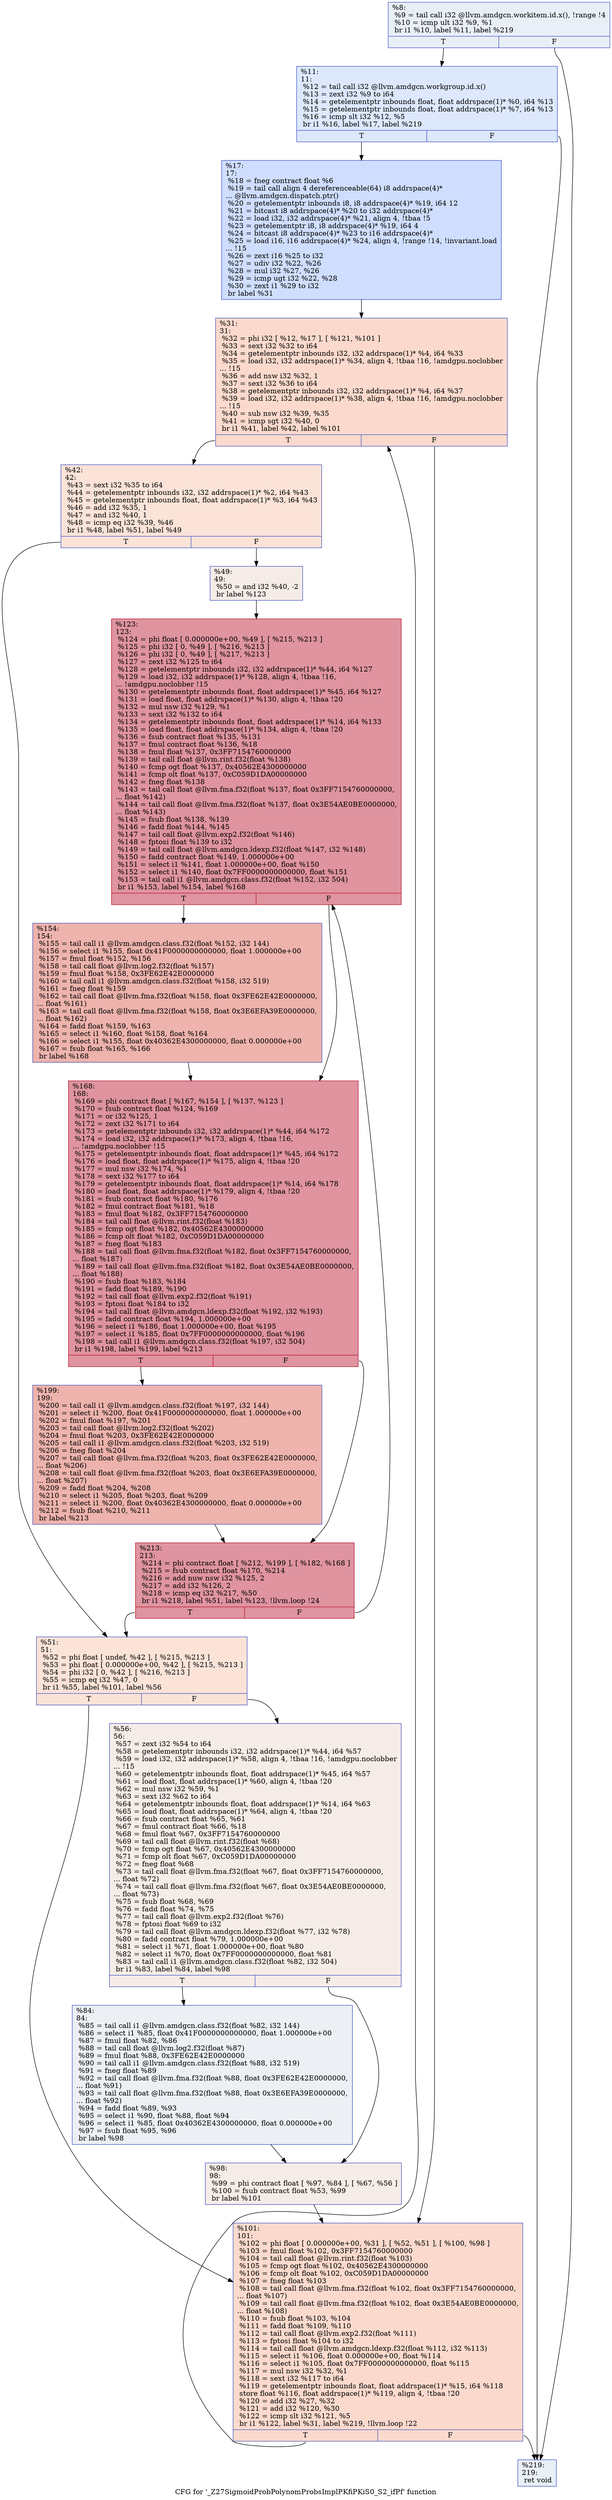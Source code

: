 digraph "CFG for '_Z27SigmoidProbPolynomProbsImplPKfiPKiS0_S2_ifPf' function" {
	label="CFG for '_Z27SigmoidProbPolynomProbsImplPKfiPKiS0_S2_ifPf' function";

	Node0x5768130 [shape=record,color="#3d50c3ff", style=filled, fillcolor="#cedaeb70",label="{%8:\l  %9 = tail call i32 @llvm.amdgcn.workitem.id.x(), !range !4\l  %10 = icmp ult i32 %9, %1\l  br i1 %10, label %11, label %219\l|{<s0>T|<s1>F}}"];
	Node0x5768130:s0 -> Node0x57680d0;
	Node0x5768130:s1 -> Node0x5768fe0;
	Node0x57680d0 [shape=record,color="#3d50c3ff", style=filled, fillcolor="#b2ccfb70",label="{%11:\l11:                                               \l  %12 = tail call i32 @llvm.amdgcn.workgroup.id.x()\l  %13 = zext i32 %9 to i64\l  %14 = getelementptr inbounds float, float addrspace(1)* %0, i64 %13\l  %15 = getelementptr inbounds float, float addrspace(1)* %7, i64 %13\l  %16 = icmp slt i32 %12, %5\l  br i1 %16, label %17, label %219\l|{<s0>T|<s1>F}}"];
	Node0x57680d0:s0 -> Node0x57681c0;
	Node0x57680d0:s1 -> Node0x5768fe0;
	Node0x57681c0 [shape=record,color="#3d50c3ff", style=filled, fillcolor="#93b5fe70",label="{%17:\l17:                                               \l  %18 = fneg contract float %6\l  %19 = tail call align 4 dereferenceable(64) i8 addrspace(4)*\l... @llvm.amdgcn.dispatch.ptr()\l  %20 = getelementptr inbounds i8, i8 addrspace(4)* %19, i64 12\l  %21 = bitcast i8 addrspace(4)* %20 to i32 addrspace(4)*\l  %22 = load i32, i32 addrspace(4)* %21, align 4, !tbaa !5\l  %23 = getelementptr i8, i8 addrspace(4)* %19, i64 4\l  %24 = bitcast i8 addrspace(4)* %23 to i16 addrspace(4)*\l  %25 = load i16, i16 addrspace(4)* %24, align 4, !range !14, !invariant.load\l... !15\l  %26 = zext i16 %25 to i32\l  %27 = udiv i32 %22, %26\l  %28 = mul i32 %27, %26\l  %29 = icmp ugt i32 %22, %28\l  %30 = zext i1 %29 to i32\l  br label %31\l}"];
	Node0x57681c0 -> Node0x576a9c0;
	Node0x576a9c0 [shape=record,color="#3d50c3ff", style=filled, fillcolor="#f7ac8e70",label="{%31:\l31:                                               \l  %32 = phi i32 [ %12, %17 ], [ %121, %101 ]\l  %33 = sext i32 %32 to i64\l  %34 = getelementptr inbounds i32, i32 addrspace(1)* %4, i64 %33\l  %35 = load i32, i32 addrspace(1)* %34, align 4, !tbaa !16, !amdgpu.noclobber\l... !15\l  %36 = add nsw i32 %32, 1\l  %37 = sext i32 %36 to i64\l  %38 = getelementptr inbounds i32, i32 addrspace(1)* %4, i64 %37\l  %39 = load i32, i32 addrspace(1)* %38, align 4, !tbaa !16, !amdgpu.noclobber\l... !15\l  %40 = sub nsw i32 %39, %35\l  %41 = icmp sgt i32 %40, 0\l  br i1 %41, label %42, label %101\l|{<s0>T|<s1>F}}"];
	Node0x576a9c0:s0 -> Node0x576bff0;
	Node0x576a9c0:s1 -> Node0x576aac0;
	Node0x576bff0 [shape=record,color="#3d50c3ff", style=filled, fillcolor="#f6bfa670",label="{%42:\l42:                                               \l  %43 = sext i32 %35 to i64\l  %44 = getelementptr inbounds i32, i32 addrspace(1)* %2, i64 %43\l  %45 = getelementptr inbounds float, float addrspace(1)* %3, i64 %43\l  %46 = add i32 %35, 1\l  %47 = and i32 %40, 1\l  %48 = icmp eq i32 %39, %46\l  br i1 %48, label %51, label %49\l|{<s0>T|<s1>F}}"];
	Node0x576bff0:s0 -> Node0x576c490;
	Node0x576bff0:s1 -> Node0x576c4e0;
	Node0x576c4e0 [shape=record,color="#3d50c3ff", style=filled, fillcolor="#ead5c970",label="{%49:\l49:                                               \l  %50 = and i32 %40, -2\l  br label %123\l}"];
	Node0x576c4e0 -> Node0x576c6e0;
	Node0x576c490 [shape=record,color="#3d50c3ff", style=filled, fillcolor="#f6bfa670",label="{%51:\l51:                                               \l  %52 = phi float [ undef, %42 ], [ %215, %213 ]\l  %53 = phi float [ 0.000000e+00, %42 ], [ %215, %213 ]\l  %54 = phi i32 [ 0, %42 ], [ %216, %213 ]\l  %55 = icmp eq i32 %47, 0\l  br i1 %55, label %101, label %56\l|{<s0>T|<s1>F}}"];
	Node0x576c490:s0 -> Node0x576aac0;
	Node0x576c490:s1 -> Node0x576d9e0;
	Node0x576d9e0 [shape=record,color="#3d50c3ff", style=filled, fillcolor="#ead5c970",label="{%56:\l56:                                               \l  %57 = zext i32 %54 to i64\l  %58 = getelementptr inbounds i32, i32 addrspace(1)* %44, i64 %57\l  %59 = load i32, i32 addrspace(1)* %58, align 4, !tbaa !16, !amdgpu.noclobber\l... !15\l  %60 = getelementptr inbounds float, float addrspace(1)* %45, i64 %57\l  %61 = load float, float addrspace(1)* %60, align 4, !tbaa !20\l  %62 = mul nsw i32 %59, %1\l  %63 = sext i32 %62 to i64\l  %64 = getelementptr inbounds float, float addrspace(1)* %14, i64 %63\l  %65 = load float, float addrspace(1)* %64, align 4, !tbaa !20\l  %66 = fsub contract float %65, %61\l  %67 = fmul contract float %66, %18\l  %68 = fmul float %67, 0x3FF7154760000000\l  %69 = tail call float @llvm.rint.f32(float %68)\l  %70 = fcmp ogt float %67, 0x40562E4300000000\l  %71 = fcmp olt float %67, 0xC059D1DA00000000\l  %72 = fneg float %68\l  %73 = tail call float @llvm.fma.f32(float %67, float 0x3FF7154760000000,\l... float %72)\l  %74 = tail call float @llvm.fma.f32(float %67, float 0x3E54AE0BE0000000,\l... float %73)\l  %75 = fsub float %68, %69\l  %76 = fadd float %74, %75\l  %77 = tail call float @llvm.exp2.f32(float %76)\l  %78 = fptosi float %69 to i32\l  %79 = tail call float @llvm.amdgcn.ldexp.f32(float %77, i32 %78)\l  %80 = fadd contract float %79, 1.000000e+00\l  %81 = select i1 %71, float 1.000000e+00, float %80\l  %82 = select i1 %70, float 0x7FF0000000000000, float %81\l  %83 = tail call i1 @llvm.amdgcn.class.f32(float %82, i32 504)\l  br i1 %83, label %84, label %98\l|{<s0>T|<s1>F}}"];
	Node0x576d9e0:s0 -> Node0x576fdf0;
	Node0x576d9e0:s1 -> Node0x576fe80;
	Node0x576fdf0 [shape=record,color="#3d50c3ff", style=filled, fillcolor="#d4dbe670",label="{%84:\l84:                                               \l  %85 = tail call i1 @llvm.amdgcn.class.f32(float %82, i32 144)\l  %86 = select i1 %85, float 0x41F0000000000000, float 1.000000e+00\l  %87 = fmul float %82, %86\l  %88 = tail call float @llvm.log2.f32(float %87)\l  %89 = fmul float %88, 0x3FE62E42E0000000\l  %90 = tail call i1 @llvm.amdgcn.class.f32(float %88, i32 519)\l  %91 = fneg float %89\l  %92 = tail call float @llvm.fma.f32(float %88, float 0x3FE62E42E0000000,\l... float %91)\l  %93 = tail call float @llvm.fma.f32(float %88, float 0x3E6EFA39E0000000,\l... float %92)\l  %94 = fadd float %89, %93\l  %95 = select i1 %90, float %88, float %94\l  %96 = select i1 %85, float 0x40362E4300000000, float 0.000000e+00\l  %97 = fsub float %95, %96\l  br label %98\l}"];
	Node0x576fdf0 -> Node0x576fe80;
	Node0x576fe80 [shape=record,color="#3d50c3ff", style=filled, fillcolor="#ead5c970",label="{%98:\l98:                                               \l  %99 = phi contract float [ %97, %84 ], [ %67, %56 ]\l  %100 = fsub contract float %53, %99\l  br label %101\l}"];
	Node0x576fe80 -> Node0x576aac0;
	Node0x576aac0 [shape=record,color="#3d50c3ff", style=filled, fillcolor="#f7ac8e70",label="{%101:\l101:                                              \l  %102 = phi float [ 0.000000e+00, %31 ], [ %52, %51 ], [ %100, %98 ]\l  %103 = fmul float %102, 0x3FF7154760000000\l  %104 = tail call float @llvm.rint.f32(float %103)\l  %105 = fcmp ogt float %102, 0x40562E4300000000\l  %106 = fcmp olt float %102, 0xC059D1DA00000000\l  %107 = fneg float %103\l  %108 = tail call float @llvm.fma.f32(float %102, float 0x3FF7154760000000,\l... float %107)\l  %109 = tail call float @llvm.fma.f32(float %102, float 0x3E54AE0BE0000000,\l... float %108)\l  %110 = fsub float %103, %104\l  %111 = fadd float %109, %110\l  %112 = tail call float @llvm.exp2.f32(float %111)\l  %113 = fptosi float %104 to i32\l  %114 = tail call float @llvm.amdgcn.ldexp.f32(float %112, i32 %113)\l  %115 = select i1 %106, float 0.000000e+00, float %114\l  %116 = select i1 %105, float 0x7FF0000000000000, float %115\l  %117 = mul nsw i32 %32, %1\l  %118 = sext i32 %117 to i64\l  %119 = getelementptr inbounds float, float addrspace(1)* %15, i64 %118\l  store float %116, float addrspace(1)* %119, align 4, !tbaa !20\l  %120 = add i32 %27, %32\l  %121 = add i32 %120, %30\l  %122 = icmp slt i32 %121, %5\l  br i1 %122, label %31, label %219, !llvm.loop !22\l|{<s0>T|<s1>F}}"];
	Node0x576aac0:s0 -> Node0x576a9c0;
	Node0x576aac0:s1 -> Node0x5768fe0;
	Node0x576c6e0 [shape=record,color="#b70d28ff", style=filled, fillcolor="#b70d2870",label="{%123:\l123:                                              \l  %124 = phi float [ 0.000000e+00, %49 ], [ %215, %213 ]\l  %125 = phi i32 [ 0, %49 ], [ %216, %213 ]\l  %126 = phi i32 [ 0, %49 ], [ %217, %213 ]\l  %127 = zext i32 %125 to i64\l  %128 = getelementptr inbounds i32, i32 addrspace(1)* %44, i64 %127\l  %129 = load i32, i32 addrspace(1)* %128, align 4, !tbaa !16,\l... !amdgpu.noclobber !15\l  %130 = getelementptr inbounds float, float addrspace(1)* %45, i64 %127\l  %131 = load float, float addrspace(1)* %130, align 4, !tbaa !20\l  %132 = mul nsw i32 %129, %1\l  %133 = sext i32 %132 to i64\l  %134 = getelementptr inbounds float, float addrspace(1)* %14, i64 %133\l  %135 = load float, float addrspace(1)* %134, align 4, !tbaa !20\l  %136 = fsub contract float %135, %131\l  %137 = fmul contract float %136, %18\l  %138 = fmul float %137, 0x3FF7154760000000\l  %139 = tail call float @llvm.rint.f32(float %138)\l  %140 = fcmp ogt float %137, 0x40562E4300000000\l  %141 = fcmp olt float %137, 0xC059D1DA00000000\l  %142 = fneg float %138\l  %143 = tail call float @llvm.fma.f32(float %137, float 0x3FF7154760000000,\l... float %142)\l  %144 = tail call float @llvm.fma.f32(float %137, float 0x3E54AE0BE0000000,\l... float %143)\l  %145 = fsub float %138, %139\l  %146 = fadd float %144, %145\l  %147 = tail call float @llvm.exp2.f32(float %146)\l  %148 = fptosi float %139 to i32\l  %149 = tail call float @llvm.amdgcn.ldexp.f32(float %147, i32 %148)\l  %150 = fadd contract float %149, 1.000000e+00\l  %151 = select i1 %141, float 1.000000e+00, float %150\l  %152 = select i1 %140, float 0x7FF0000000000000, float %151\l  %153 = tail call i1 @llvm.amdgcn.class.f32(float %152, i32 504)\l  br i1 %153, label %154, label %168\l|{<s0>T|<s1>F}}"];
	Node0x576c6e0:s0 -> Node0x5773770;
	Node0x576c6e0:s1 -> Node0x57737c0;
	Node0x5773770 [shape=record,color="#3d50c3ff", style=filled, fillcolor="#d6524470",label="{%154:\l154:                                              \l  %155 = tail call i1 @llvm.amdgcn.class.f32(float %152, i32 144)\l  %156 = select i1 %155, float 0x41F0000000000000, float 1.000000e+00\l  %157 = fmul float %152, %156\l  %158 = tail call float @llvm.log2.f32(float %157)\l  %159 = fmul float %158, 0x3FE62E42E0000000\l  %160 = tail call i1 @llvm.amdgcn.class.f32(float %158, i32 519)\l  %161 = fneg float %159\l  %162 = tail call float @llvm.fma.f32(float %158, float 0x3FE62E42E0000000,\l... float %161)\l  %163 = tail call float @llvm.fma.f32(float %158, float 0x3E6EFA39E0000000,\l... float %162)\l  %164 = fadd float %159, %163\l  %165 = select i1 %160, float %158, float %164\l  %166 = select i1 %155, float 0x40362E4300000000, float 0.000000e+00\l  %167 = fsub float %165, %166\l  br label %168\l}"];
	Node0x5773770 -> Node0x57737c0;
	Node0x57737c0 [shape=record,color="#b70d28ff", style=filled, fillcolor="#b70d2870",label="{%168:\l168:                                              \l  %169 = phi contract float [ %167, %154 ], [ %137, %123 ]\l  %170 = fsub contract float %124, %169\l  %171 = or i32 %125, 1\l  %172 = zext i32 %171 to i64\l  %173 = getelementptr inbounds i32, i32 addrspace(1)* %44, i64 %172\l  %174 = load i32, i32 addrspace(1)* %173, align 4, !tbaa !16,\l... !amdgpu.noclobber !15\l  %175 = getelementptr inbounds float, float addrspace(1)* %45, i64 %172\l  %176 = load float, float addrspace(1)* %175, align 4, !tbaa !20\l  %177 = mul nsw i32 %174, %1\l  %178 = sext i32 %177 to i64\l  %179 = getelementptr inbounds float, float addrspace(1)* %14, i64 %178\l  %180 = load float, float addrspace(1)* %179, align 4, !tbaa !20\l  %181 = fsub contract float %180, %176\l  %182 = fmul contract float %181, %18\l  %183 = fmul float %182, 0x3FF7154760000000\l  %184 = tail call float @llvm.rint.f32(float %183)\l  %185 = fcmp ogt float %182, 0x40562E4300000000\l  %186 = fcmp olt float %182, 0xC059D1DA00000000\l  %187 = fneg float %183\l  %188 = tail call float @llvm.fma.f32(float %182, float 0x3FF7154760000000,\l... float %187)\l  %189 = tail call float @llvm.fma.f32(float %182, float 0x3E54AE0BE0000000,\l... float %188)\l  %190 = fsub float %183, %184\l  %191 = fadd float %189, %190\l  %192 = tail call float @llvm.exp2.f32(float %191)\l  %193 = fptosi float %184 to i32\l  %194 = tail call float @llvm.amdgcn.ldexp.f32(float %192, i32 %193)\l  %195 = fadd contract float %194, 1.000000e+00\l  %196 = select i1 %186, float 1.000000e+00, float %195\l  %197 = select i1 %185, float 0x7FF0000000000000, float %196\l  %198 = tail call i1 @llvm.amdgcn.class.f32(float %197, i32 504)\l  br i1 %198, label %199, label %213\l|{<s0>T|<s1>F}}"];
	Node0x57737c0:s0 -> Node0x5775730;
	Node0x57737c0:s1 -> Node0x576cbf0;
	Node0x5775730 [shape=record,color="#3d50c3ff", style=filled, fillcolor="#d6524470",label="{%199:\l199:                                              \l  %200 = tail call i1 @llvm.amdgcn.class.f32(float %197, i32 144)\l  %201 = select i1 %200, float 0x41F0000000000000, float 1.000000e+00\l  %202 = fmul float %197, %201\l  %203 = tail call float @llvm.log2.f32(float %202)\l  %204 = fmul float %203, 0x3FE62E42E0000000\l  %205 = tail call i1 @llvm.amdgcn.class.f32(float %203, i32 519)\l  %206 = fneg float %204\l  %207 = tail call float @llvm.fma.f32(float %203, float 0x3FE62E42E0000000,\l... float %206)\l  %208 = tail call float @llvm.fma.f32(float %203, float 0x3E6EFA39E0000000,\l... float %207)\l  %209 = fadd float %204, %208\l  %210 = select i1 %205, float %203, float %209\l  %211 = select i1 %200, float 0x40362E4300000000, float 0.000000e+00\l  %212 = fsub float %210, %211\l  br label %213\l}"];
	Node0x5775730 -> Node0x576cbf0;
	Node0x576cbf0 [shape=record,color="#b70d28ff", style=filled, fillcolor="#b70d2870",label="{%213:\l213:                                              \l  %214 = phi contract float [ %212, %199 ], [ %182, %168 ]\l  %215 = fsub contract float %170, %214\l  %216 = add nuw nsw i32 %125, 2\l  %217 = add i32 %126, 2\l  %218 = icmp eq i32 %217, %50\l  br i1 %218, label %51, label %123, !llvm.loop !24\l|{<s0>T|<s1>F}}"];
	Node0x576cbf0:s0 -> Node0x576c490;
	Node0x576cbf0:s1 -> Node0x576c6e0;
	Node0x5768fe0 [shape=record,color="#3d50c3ff", style=filled, fillcolor="#cedaeb70",label="{%219:\l219:                                              \l  ret void\l}"];
}
